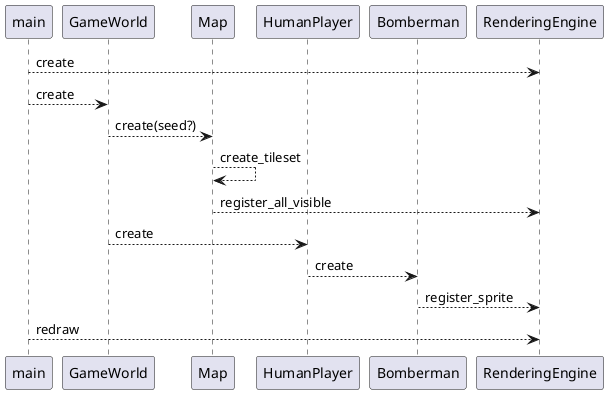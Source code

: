 @startuml

participant main
participant GameWorld
participant Map
participant HumanPlayer
participant Bomberman

participant RenderingEngine

main --> RenderingEngine : create
main --> GameWorld : create
GameWorld --> Map : create(seed?)
Map --> Map : create_tileset
Map --> RenderingEngine : register_all_visible

GameWorld --> HumanPlayer : create
HumanPlayer --> Bomberman : create
Bomberman --> RenderingEngine : register_sprite

main --> RenderingEngine : redraw

/'main --> HumanPlayer : update
ref over HumanPlayer, Bomberman, RenderingEngine : UC_1_2
main --> GameWorld : update
GameWorld --> Map : update
GameWorld --> HumanPlayer : update
HumanPlayer --> Bomberman : update_pos
'/


@enduml